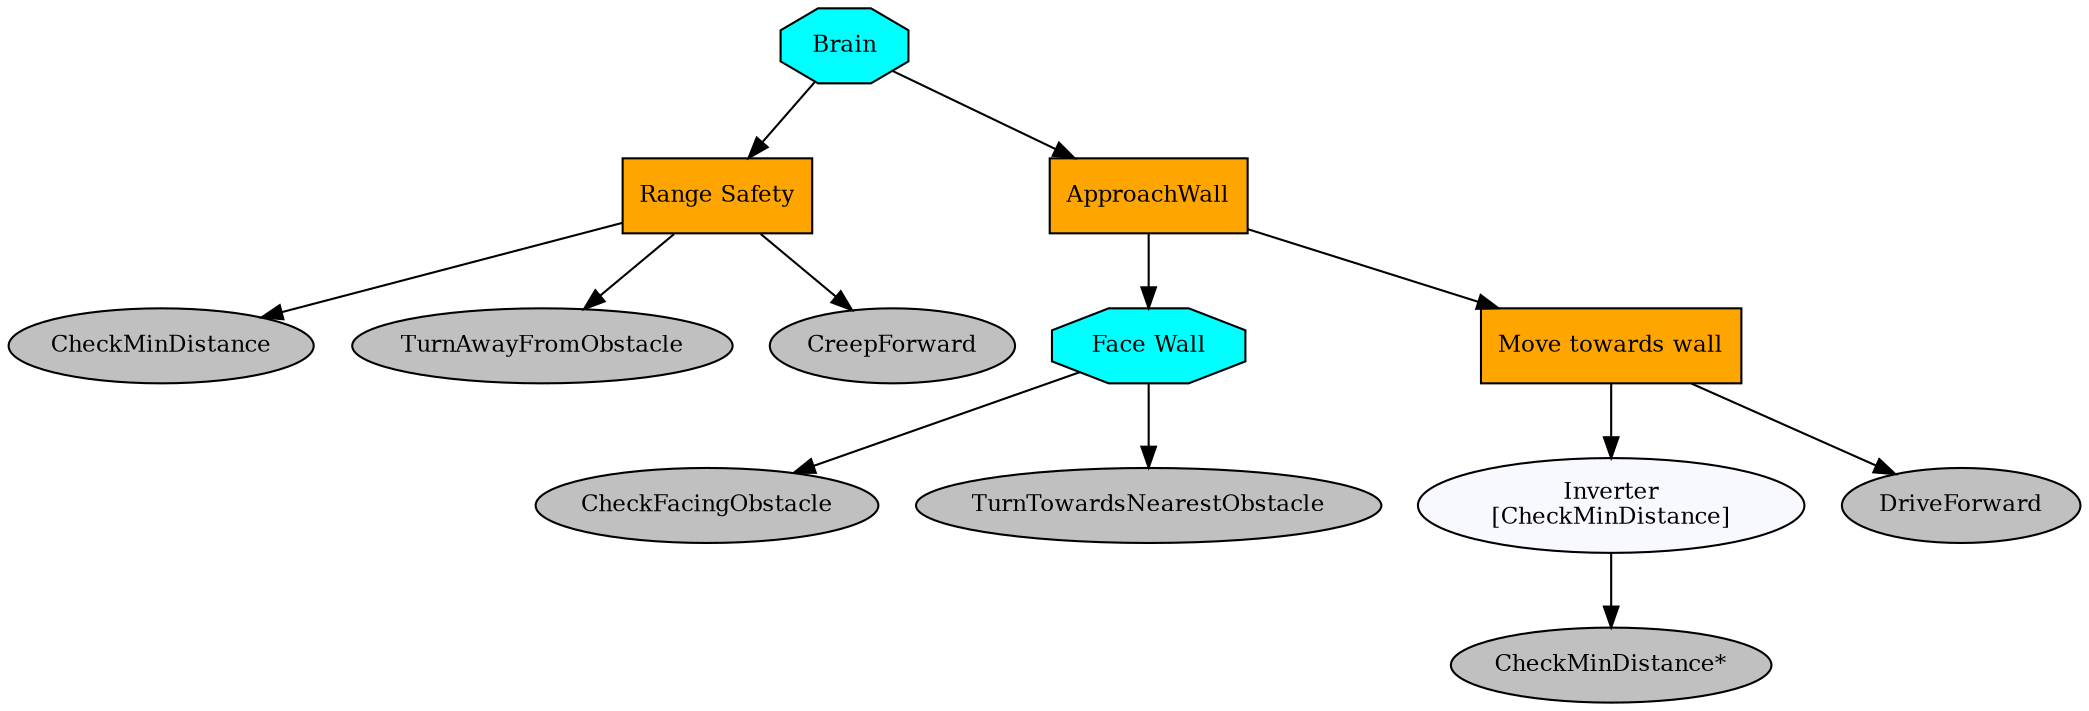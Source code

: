 digraph brain {
graph [fontname="times-roman"];
node [fontname="times-roman"];
edge [fontname="times-roman"];
Brain [fontcolor=black, shape=octagon, fontsize=11, style=filled, fillcolor=cyan];
"Range Safety" [fontcolor=black, shape=box, fontsize=11, style=filled, fillcolor=orange];
Brain -> "Range Safety";
CheckMinDistance [fontcolor=black, shape=ellipse, fontsize=11, style=filled, fillcolor=gray];
"Range Safety" -> CheckMinDistance;
TurnAwayFromObstacle [fontcolor=black, shape=ellipse, fontsize=11, style=filled, fillcolor=gray];
"Range Safety" -> TurnAwayFromObstacle;
CreepForward [fontcolor=black, shape=ellipse, fontsize=11, style=filled, fillcolor=gray];
"Range Safety" -> CreepForward;
ApproachWall [fontcolor=black, shape=box, fontsize=11, style=filled, fillcolor=orange];
Brain -> ApproachWall;
"Face Wall" [fontcolor=black, shape=octagon, fontsize=11, style=filled, fillcolor=cyan];
ApproachWall -> "Face Wall";
CheckFacingObstacle [fontcolor=black, shape=ellipse, fontsize=11, style=filled, fillcolor=gray];
"Face Wall" -> CheckFacingObstacle;
TurnTowardsNearestObstacle [fontcolor=black, shape=ellipse, fontsize=11, style=filled, fillcolor=gray];
"Face Wall" -> TurnTowardsNearestObstacle;
"Move towards wall" [fontcolor=black, shape=box, fontsize=11, style=filled, fillcolor=orange];
ApproachWall -> "Move towards wall";
"Inverter\n[CheckMinDistance]" [fontcolor=black, shape=ellipse, fontsize=11, style=filled, fillcolor=ghostwhite];
"Move towards wall" -> "Inverter\n[CheckMinDistance]";
"CheckMinDistance*" [fontcolor=black, shape=ellipse, fontsize=11, style=filled, fillcolor=gray];
"Inverter\n[CheckMinDistance]" -> "CheckMinDistance*";
DriveForward [fontcolor=black, shape=ellipse, fontsize=11, style=filled, fillcolor=gray];
"Move towards wall" -> DriveForward;
}
